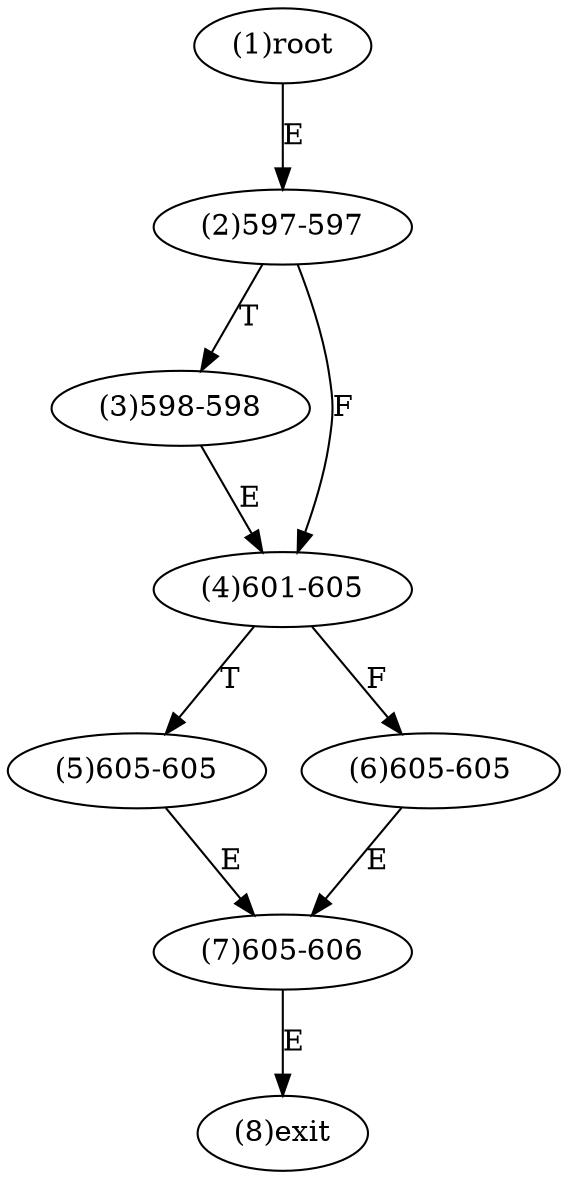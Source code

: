 digraph "" { 
1[ label="(1)root"];
2[ label="(2)597-597"];
3[ label="(3)598-598"];
4[ label="(4)601-605"];
5[ label="(5)605-605"];
6[ label="(6)605-605"];
7[ label="(7)605-606"];
8[ label="(8)exit"];
1->2[ label="E"];
2->4[ label="F"];
2->3[ label="T"];
3->4[ label="E"];
4->6[ label="F"];
4->5[ label="T"];
5->7[ label="E"];
6->7[ label="E"];
7->8[ label="E"];
}